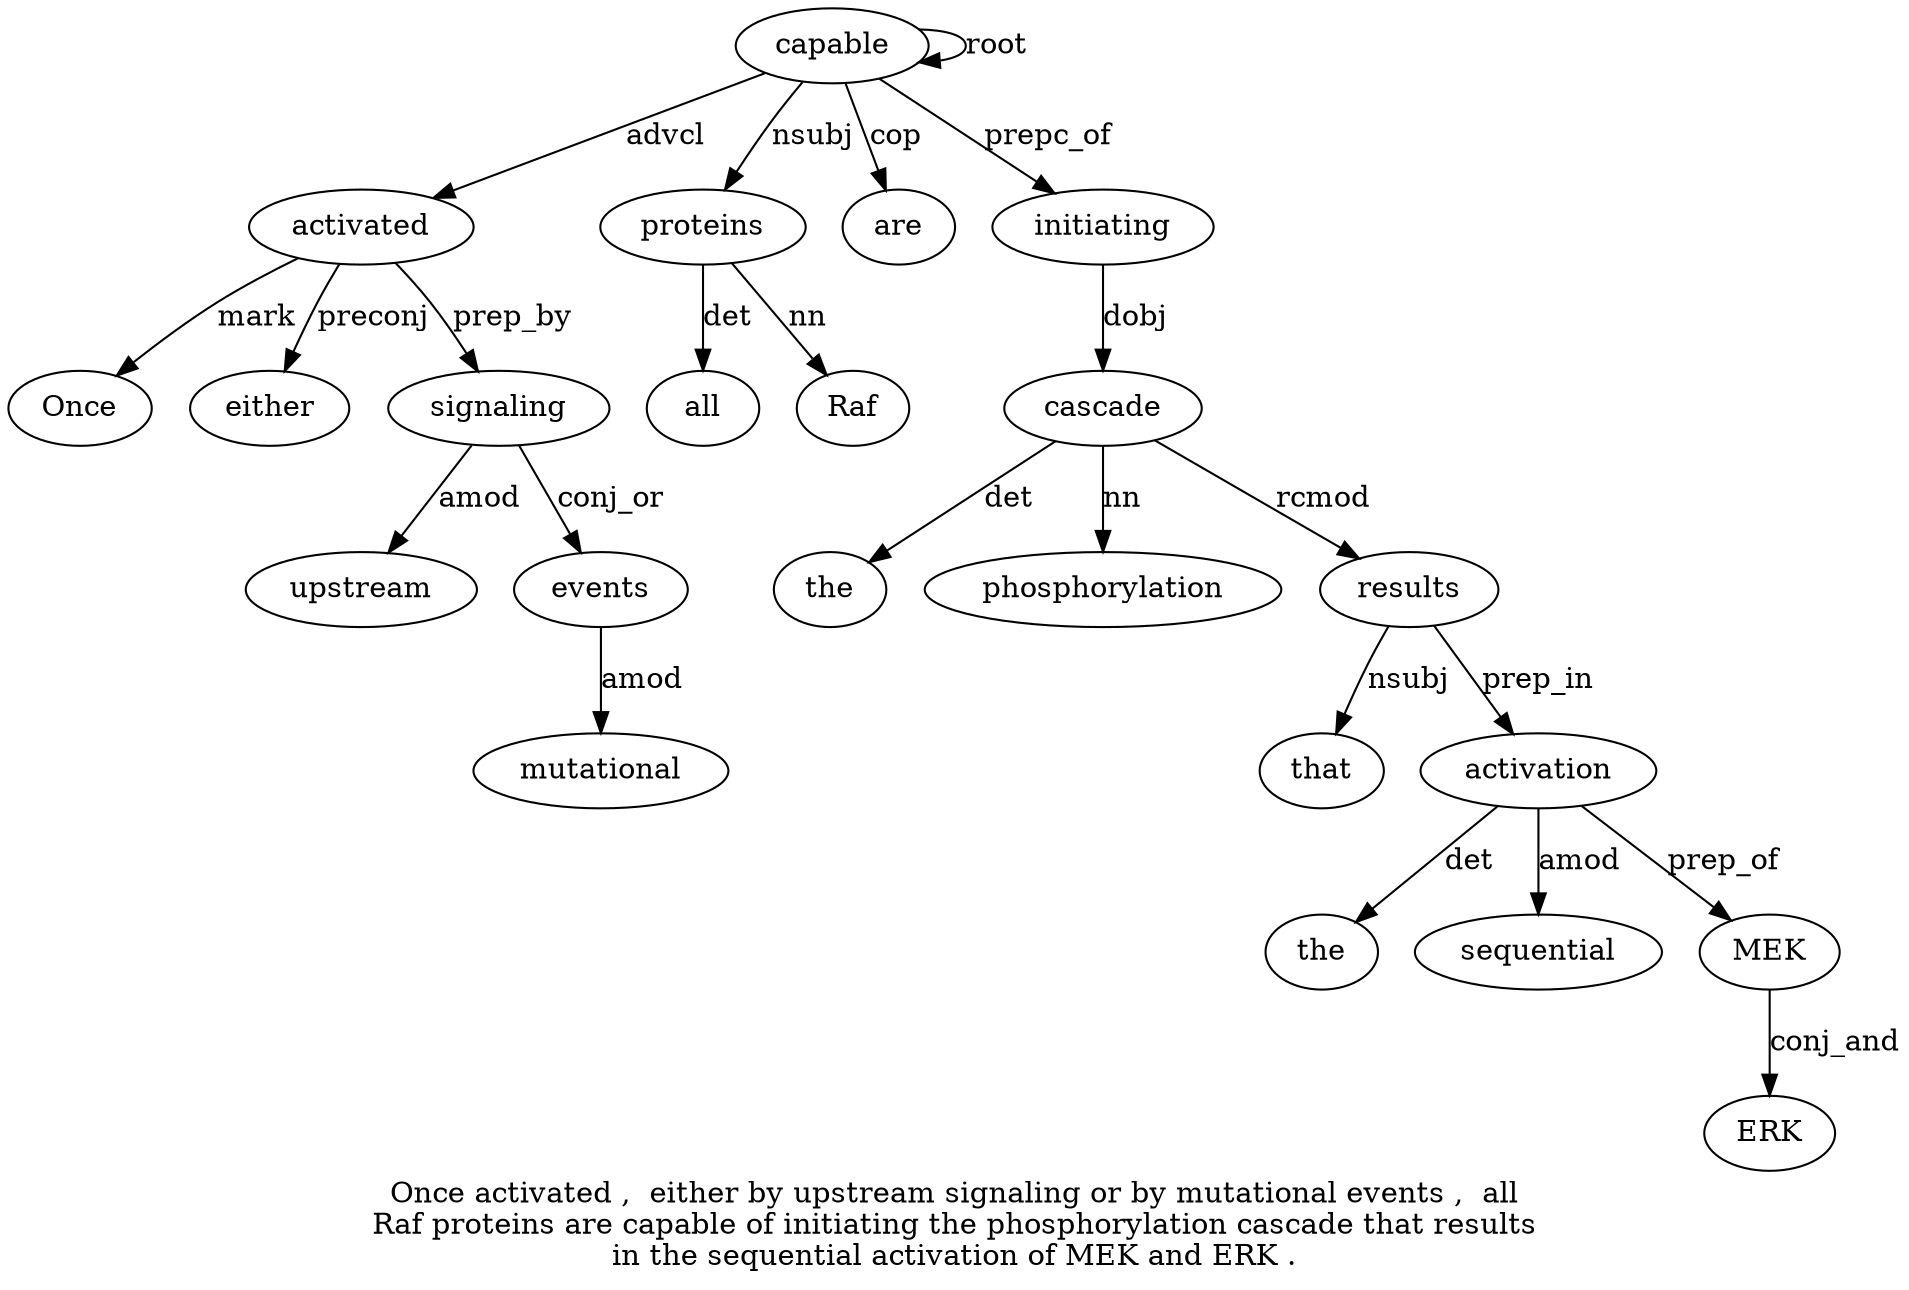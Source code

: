 digraph "Once activated ,  either by upstream signaling or by mutational events ,  all Raf proteins are capable of initiating the phosphorylation cascade that results in the sequential activation of MEK and ERK ." {
label="Once activated ,  either by upstream signaling or by mutational events ,  all
Raf proteins are capable of initiating the phosphorylation cascade that results
in the sequential activation of MEK and ERK .";
activated2 [style=filled, fillcolor=white, label=activated];
Once1 [style=filled, fillcolor=white, label=Once];
activated2 -> Once1  [label=mark];
capable17 [style=filled, fillcolor=white, label=capable];
capable17 -> activated2  [label=advcl];
either4 [style=filled, fillcolor=white, label=either];
activated2 -> either4  [label=preconj];
signaling7 [style=filled, fillcolor=white, label=signaling];
upstream6 [style=filled, fillcolor=white, label=upstream];
signaling7 -> upstream6  [label=amod];
activated2 -> signaling7  [label=prep_by];
events11 [style=filled, fillcolor=white, label=events];
mutational10 [style=filled, fillcolor=white, label=mutational];
events11 -> mutational10  [label=amod];
signaling7 -> events11  [label=conj_or];
proteins15 [style=filled, fillcolor=white, label=proteins];
all13 [style=filled, fillcolor=white, label=all];
proteins15 -> all13  [label=det];
Raf14 [style=filled, fillcolor=white, label=Raf];
proteins15 -> Raf14  [label=nn];
capable17 -> proteins15  [label=nsubj];
are16 [style=filled, fillcolor=white, label=are];
capable17 -> are16  [label=cop];
capable17 -> capable17  [label=root];
initiating19 [style=filled, fillcolor=white, label=initiating];
capable17 -> initiating19  [label=prepc_of];
cascade22 [style=filled, fillcolor=white, label=cascade];
the20 [style=filled, fillcolor=white, label=the];
cascade22 -> the20  [label=det];
phosphorylation21 [style=filled, fillcolor=white, label=phosphorylation];
cascade22 -> phosphorylation21  [label=nn];
initiating19 -> cascade22  [label=dobj];
results24 [style=filled, fillcolor=white, label=results];
that23 [style=filled, fillcolor=white, label=that];
results24 -> that23  [label=nsubj];
cascade22 -> results24  [label=rcmod];
activation28 [style=filled, fillcolor=white, label=activation];
the26 [style=filled, fillcolor=white, label=the];
activation28 -> the26  [label=det];
sequential27 [style=filled, fillcolor=white, label=sequential];
activation28 -> sequential27  [label=amod];
results24 -> activation28  [label=prep_in];
MEK30 [style=filled, fillcolor=white, label=MEK];
activation28 -> MEK30  [label=prep_of];
ERK32 [style=filled, fillcolor=white, label=ERK];
MEK30 -> ERK32  [label=conj_and];
}
